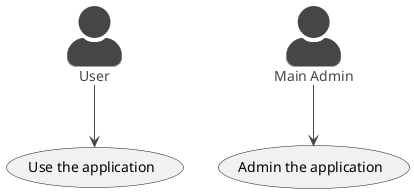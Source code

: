 ' Do not edit
' Theme Gallery
' autogenerated by script
'
@startuml
!theme vibrant
skinparam actorStyle awesome
:User: --> (Use)
"Main Admin" as Admin
"Use the application" as (Use)
Admin --> (Admin the application)
@enduml
